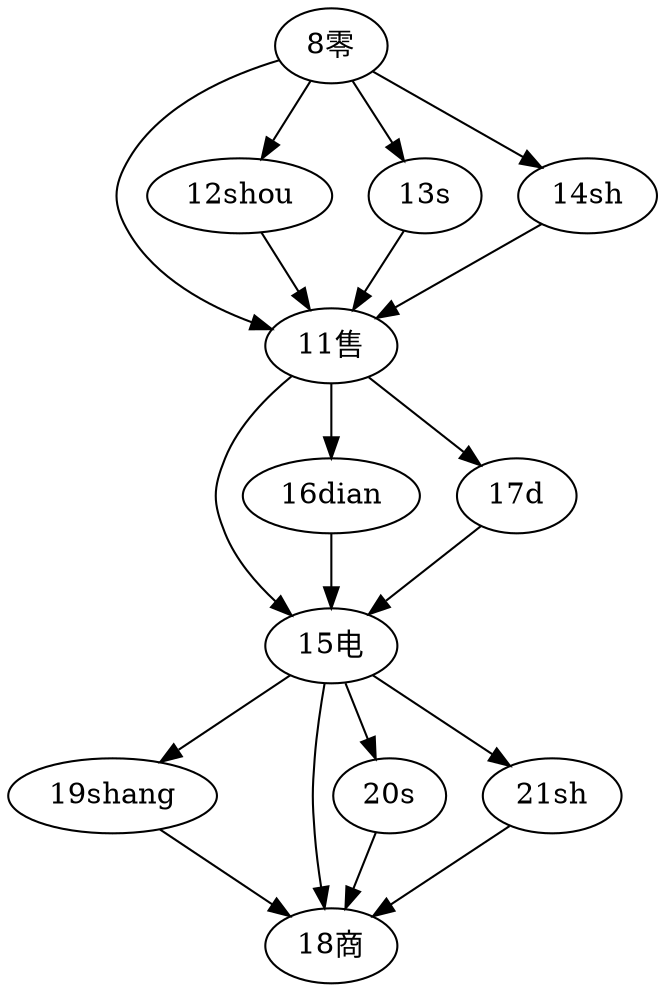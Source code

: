 strict digraph  {
	graph [epsilon="0.001"];
	"8零" -> "11售";
	"8零" -> "12shou";
	"8零" -> "13s";
	"8零" -> "14sh";
	"11售" -> "15电";
	"11售" -> "16dian";
	"11售" -> "17d";
	"15电" -> "19shang";
	"15电" -> "18商";
	"15电" -> "20s";
	"15电" -> "21sh";
	"19shang" -> "18商";
	"20s" -> "18商";
	"21sh" -> "18商";
	"16dian" -> "15电";
	"17d" -> "15电";
	"12shou" -> "11售";
	"13s" -> "11售";
	"14sh" -> "11售";
}
